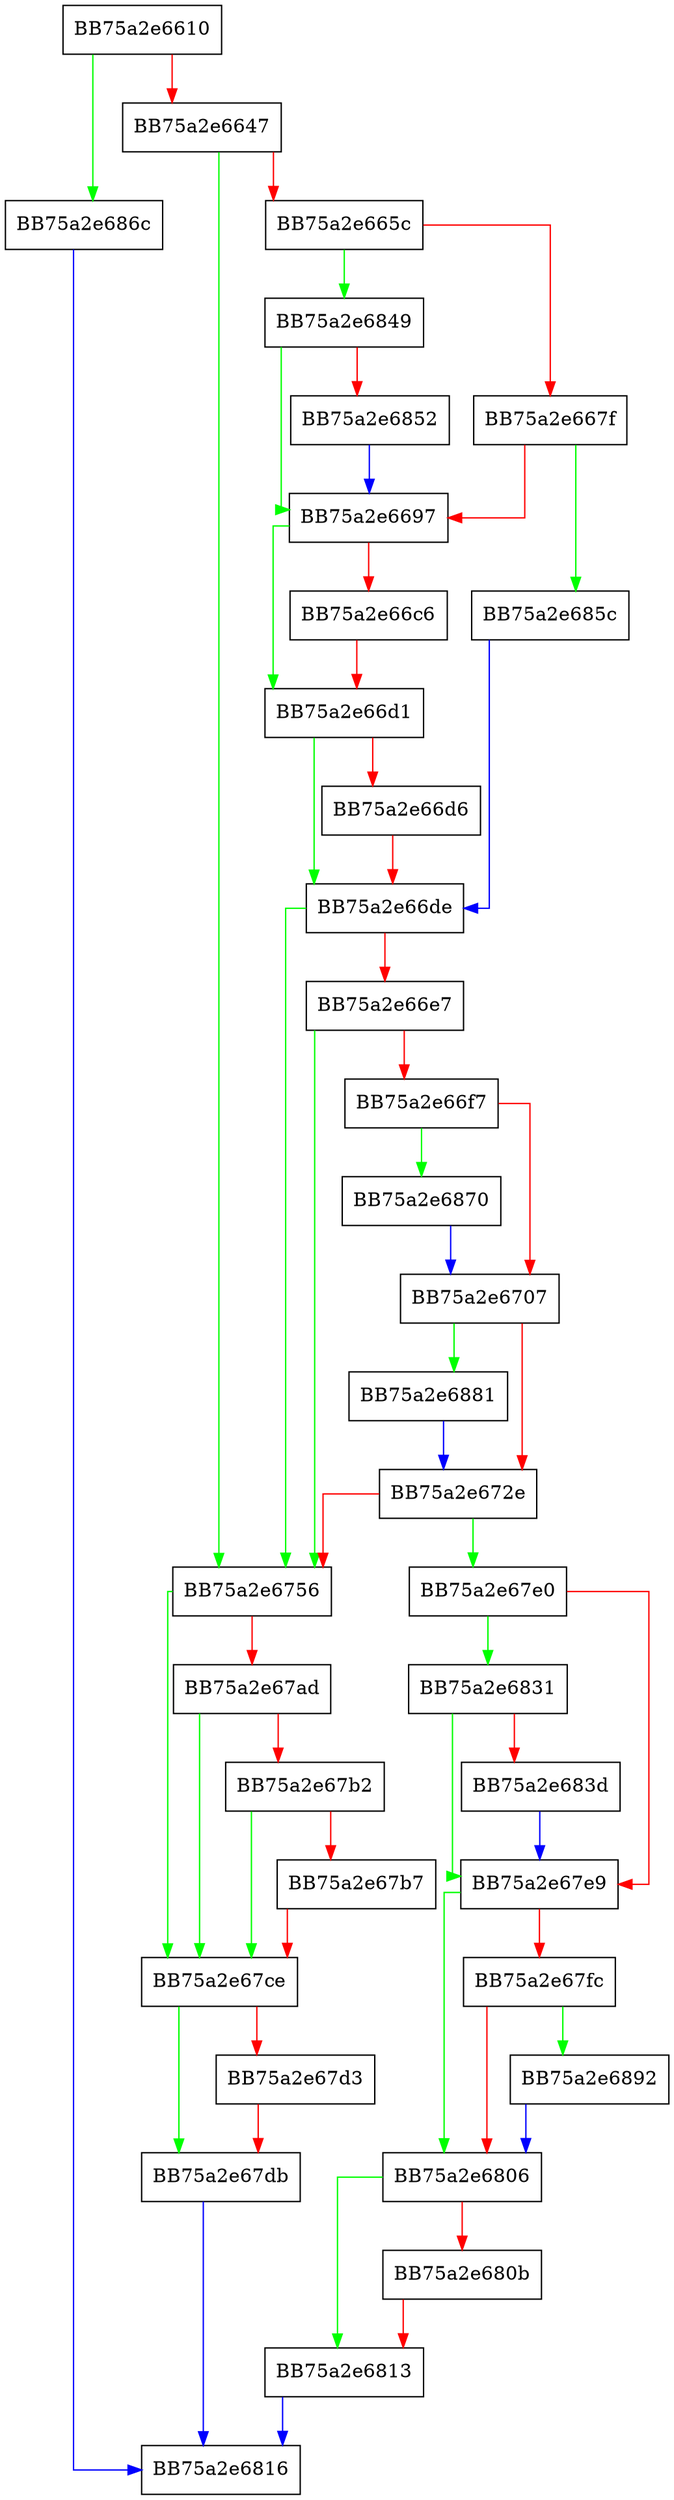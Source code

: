 digraph IsKnownFriendlyWin32Path {
  node [shape="box"];
  graph [splines=ortho];
  BB75a2e6610 -> BB75a2e686c [color="green"];
  BB75a2e6610 -> BB75a2e6647 [color="red"];
  BB75a2e6647 -> BB75a2e6756 [color="green"];
  BB75a2e6647 -> BB75a2e665c [color="red"];
  BB75a2e665c -> BB75a2e6849 [color="green"];
  BB75a2e665c -> BB75a2e667f [color="red"];
  BB75a2e667f -> BB75a2e685c [color="green"];
  BB75a2e667f -> BB75a2e6697 [color="red"];
  BB75a2e6697 -> BB75a2e66d1 [color="green"];
  BB75a2e6697 -> BB75a2e66c6 [color="red"];
  BB75a2e66c6 -> BB75a2e66d1 [color="red"];
  BB75a2e66d1 -> BB75a2e66de [color="green"];
  BB75a2e66d1 -> BB75a2e66d6 [color="red"];
  BB75a2e66d6 -> BB75a2e66de [color="red"];
  BB75a2e66de -> BB75a2e6756 [color="green"];
  BB75a2e66de -> BB75a2e66e7 [color="red"];
  BB75a2e66e7 -> BB75a2e6756 [color="green"];
  BB75a2e66e7 -> BB75a2e66f7 [color="red"];
  BB75a2e66f7 -> BB75a2e6870 [color="green"];
  BB75a2e66f7 -> BB75a2e6707 [color="red"];
  BB75a2e6707 -> BB75a2e6881 [color="green"];
  BB75a2e6707 -> BB75a2e672e [color="red"];
  BB75a2e672e -> BB75a2e67e0 [color="green"];
  BB75a2e672e -> BB75a2e6756 [color="red"];
  BB75a2e6756 -> BB75a2e67ce [color="green"];
  BB75a2e6756 -> BB75a2e67ad [color="red"];
  BB75a2e67ad -> BB75a2e67ce [color="green"];
  BB75a2e67ad -> BB75a2e67b2 [color="red"];
  BB75a2e67b2 -> BB75a2e67ce [color="green"];
  BB75a2e67b2 -> BB75a2e67b7 [color="red"];
  BB75a2e67b7 -> BB75a2e67ce [color="red"];
  BB75a2e67ce -> BB75a2e67db [color="green"];
  BB75a2e67ce -> BB75a2e67d3 [color="red"];
  BB75a2e67d3 -> BB75a2e67db [color="red"];
  BB75a2e67db -> BB75a2e6816 [color="blue"];
  BB75a2e67e0 -> BB75a2e6831 [color="green"];
  BB75a2e67e0 -> BB75a2e67e9 [color="red"];
  BB75a2e67e9 -> BB75a2e6806 [color="green"];
  BB75a2e67e9 -> BB75a2e67fc [color="red"];
  BB75a2e67fc -> BB75a2e6892 [color="green"];
  BB75a2e67fc -> BB75a2e6806 [color="red"];
  BB75a2e6806 -> BB75a2e6813 [color="green"];
  BB75a2e6806 -> BB75a2e680b [color="red"];
  BB75a2e680b -> BB75a2e6813 [color="red"];
  BB75a2e6813 -> BB75a2e6816 [color="blue"];
  BB75a2e6831 -> BB75a2e67e9 [color="green"];
  BB75a2e6831 -> BB75a2e683d [color="red"];
  BB75a2e683d -> BB75a2e67e9 [color="blue"];
  BB75a2e6849 -> BB75a2e6697 [color="green"];
  BB75a2e6849 -> BB75a2e6852 [color="red"];
  BB75a2e6852 -> BB75a2e6697 [color="blue"];
  BB75a2e685c -> BB75a2e66de [color="blue"];
  BB75a2e686c -> BB75a2e6816 [color="blue"];
  BB75a2e6870 -> BB75a2e6707 [color="blue"];
  BB75a2e6881 -> BB75a2e672e [color="blue"];
  BB75a2e6892 -> BB75a2e6806 [color="blue"];
}